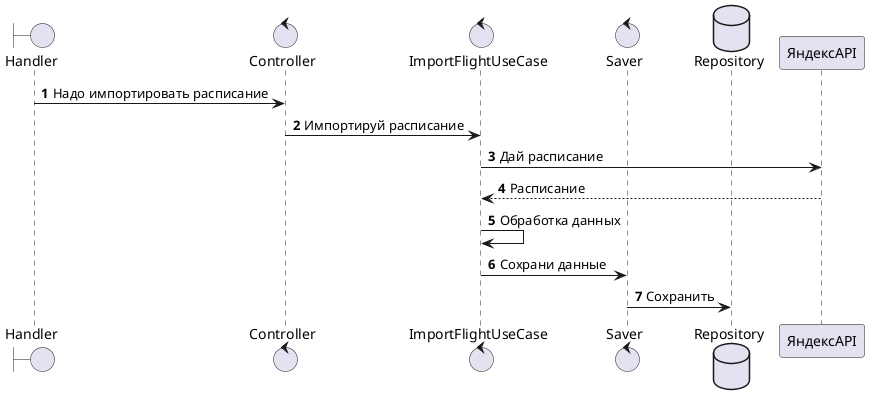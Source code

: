 @startuml
'https://plantuml.com/sequence-diagram

autonumber

boundary Handler
control Controller
control ImportFlightUseCase
control Saver
database Repository as db
participant ЯндексAPI as ya

Handler -> Controller: Надо импортировать расписание
Controller -> ImportFlightUseCase: Импортируй расписание
ImportFlightUseCase -> ya: Дай расписание
ya --> ImportFlightUseCase: Расписание
ImportFlightUseCase -> ImportFlightUseCase: Обработка данных
ImportFlightUseCase -> Saver: Сохрани данные
Saver -> db: Сохранить

@enduml